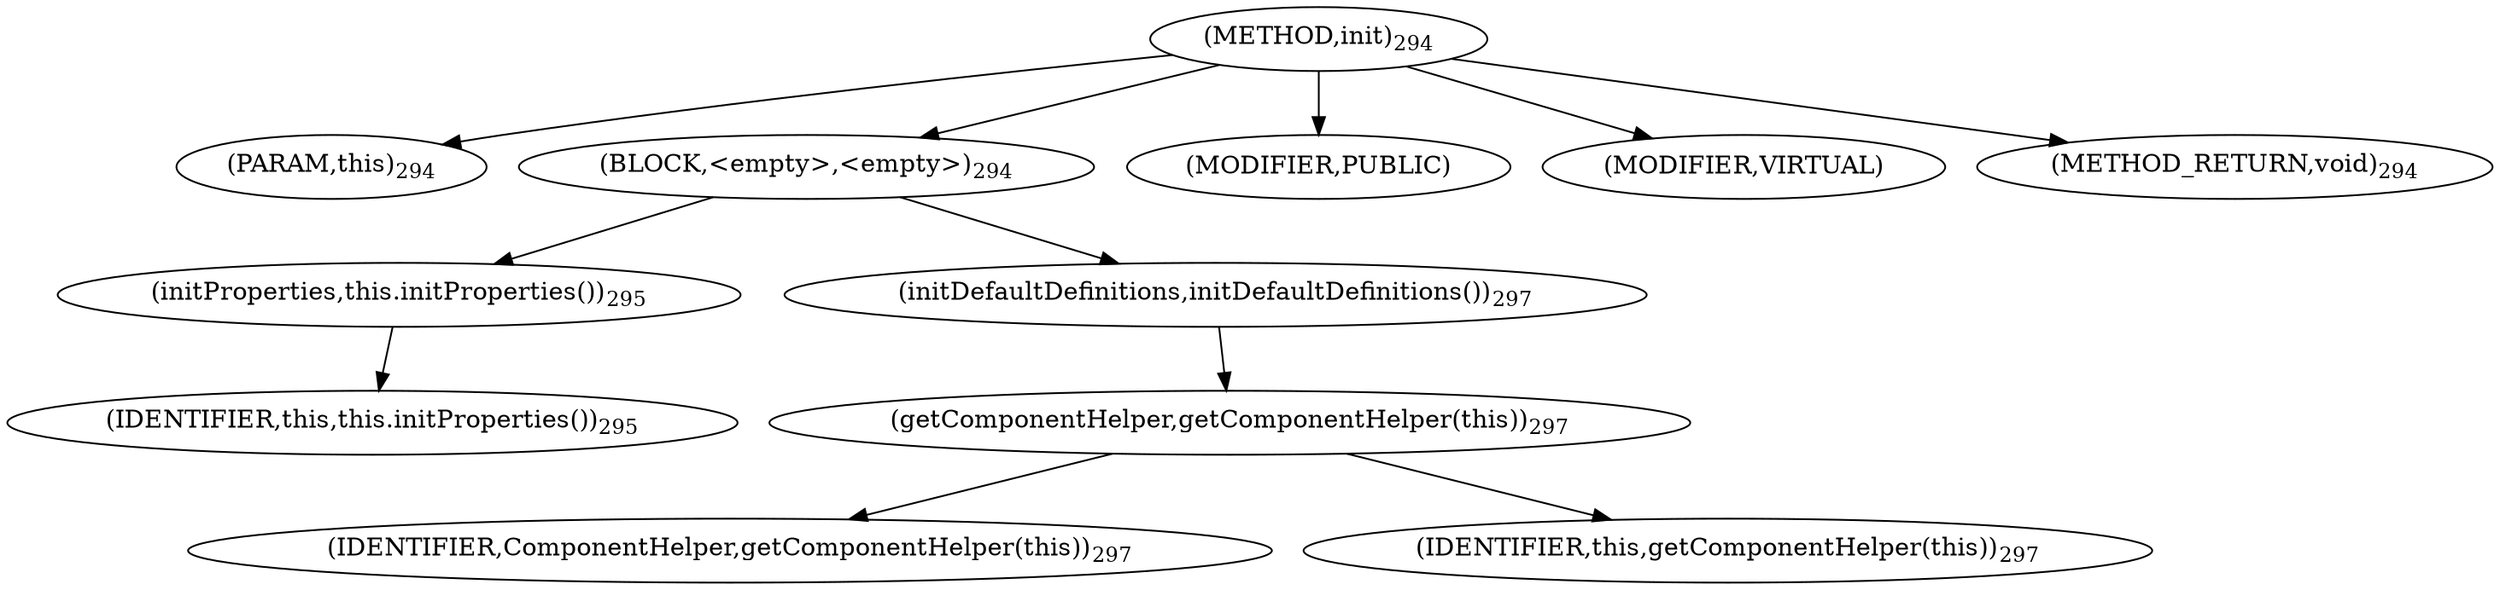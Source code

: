 digraph "init" {  
"732" [label = <(METHOD,init)<SUB>294</SUB>> ]
"16" [label = <(PARAM,this)<SUB>294</SUB>> ]
"733" [label = <(BLOCK,&lt;empty&gt;,&lt;empty&gt;)<SUB>294</SUB>> ]
"734" [label = <(initProperties,this.initProperties())<SUB>295</SUB>> ]
"15" [label = <(IDENTIFIER,this,this.initProperties())<SUB>295</SUB>> ]
"735" [label = <(initDefaultDefinitions,initDefaultDefinitions())<SUB>297</SUB>> ]
"736" [label = <(getComponentHelper,getComponentHelper(this))<SUB>297</SUB>> ]
"737" [label = <(IDENTIFIER,ComponentHelper,getComponentHelper(this))<SUB>297</SUB>> ]
"17" [label = <(IDENTIFIER,this,getComponentHelper(this))<SUB>297</SUB>> ]
"738" [label = <(MODIFIER,PUBLIC)> ]
"739" [label = <(MODIFIER,VIRTUAL)> ]
"740" [label = <(METHOD_RETURN,void)<SUB>294</SUB>> ]
  "732" -> "16" 
  "732" -> "733" 
  "732" -> "738" 
  "732" -> "739" 
  "732" -> "740" 
  "733" -> "734" 
  "733" -> "735" 
  "734" -> "15" 
  "735" -> "736" 
  "736" -> "737" 
  "736" -> "17" 
}
